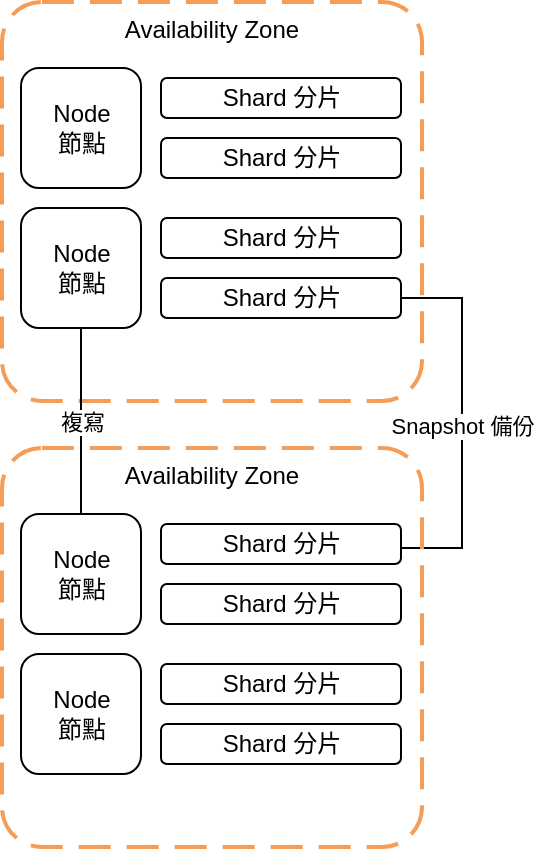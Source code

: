 <mxfile version="20.2.3" type="device"><diagram id="Ht1M8jgEwFfnCIfOTk4-" name="Page-1"><mxGraphModel dx="782" dy="539" grid="1" gridSize="10" guides="1" tooltips="1" connect="1" arrows="1" fold="1" page="1" pageScale="1" pageWidth="1169" pageHeight="827" math="0" shadow="0"><root><mxCell id="0"/><mxCell id="1" parent="0"/><mxCell id="FOXEX0rHd5SWP5_xNAB5-2" value="Availability Zone" style="rounded=1;arcSize=10;dashed=1;strokeColor=#F59D56;fillColor=none;gradientColor=none;dashPattern=8 4;strokeWidth=2;verticalAlign=top;" parent="1" vertex="1"><mxGeometry x="150" y="137" width="210" height="199.5" as="geometry"/></mxCell><mxCell id="FOXEX0rHd5SWP5_xNAB5-3" value="Node&lt;br&gt;節點" style="rounded=1;whiteSpace=wrap;html=1;" parent="1" vertex="1"><mxGeometry x="159.5" y="170" width="60" height="60" as="geometry"/></mxCell><mxCell id="FOXEX0rHd5SWP5_xNAB5-17" value="複寫" style="edgeStyle=orthogonalEdgeStyle;rounded=0;orthogonalLoop=1;jettySize=auto;html=1;entryX=0.5;entryY=0;entryDx=0;entryDy=0;endArrow=none;endFill=0;" parent="1" source="FOXEX0rHd5SWP5_xNAB5-4" target="FOXEX0rHd5SWP5_xNAB5-11" edge="1"><mxGeometry relative="1" as="geometry"/></mxCell><mxCell id="FOXEX0rHd5SWP5_xNAB5-4" value="Node&lt;br&gt;節點" style="rounded=1;whiteSpace=wrap;html=1;" parent="1" vertex="1"><mxGeometry x="159.5" y="240" width="60" height="60" as="geometry"/></mxCell><mxCell id="FOXEX0rHd5SWP5_xNAB5-5" value="Shard 分片" style="rounded=1;whiteSpace=wrap;html=1;" parent="1" vertex="1"><mxGeometry x="229.5" y="175" width="120" height="20" as="geometry"/></mxCell><mxCell id="FOXEX0rHd5SWP5_xNAB5-7" value="Shard 分片" style="rounded=1;whiteSpace=wrap;html=1;" parent="1" vertex="1"><mxGeometry x="229.5" y="205" width="120" height="20" as="geometry"/></mxCell><mxCell id="FOXEX0rHd5SWP5_xNAB5-8" value="Shard 分片" style="rounded=1;whiteSpace=wrap;html=1;" parent="1" vertex="1"><mxGeometry x="229.5" y="245" width="120" height="20" as="geometry"/></mxCell><mxCell id="FOXEX0rHd5SWP5_xNAB5-18" value="Snapshot 備份" style="edgeStyle=orthogonalEdgeStyle;rounded=0;orthogonalLoop=1;jettySize=auto;html=1;entryX=1;entryY=0.5;entryDx=0;entryDy=0;endArrow=none;endFill=0;" parent="1" source="FOXEX0rHd5SWP5_xNAB5-9" target="FOXEX0rHd5SWP5_xNAB5-13" edge="1"><mxGeometry relative="1" as="geometry"><Array as="points"><mxPoint x="380" y="285"/><mxPoint x="380" y="410"/><mxPoint x="350" y="410"/></Array></mxGeometry></mxCell><mxCell id="FOXEX0rHd5SWP5_xNAB5-9" value="Shard 分片" style="rounded=1;whiteSpace=wrap;html=1;" parent="1" vertex="1"><mxGeometry x="229.5" y="275" width="120" height="20" as="geometry"/></mxCell><mxCell id="FOXEX0rHd5SWP5_xNAB5-10" value="Availability Zone" style="rounded=1;arcSize=10;dashed=1;strokeColor=#F59D56;fillColor=none;gradientColor=none;dashPattern=8 4;strokeWidth=2;verticalAlign=top;" parent="1" vertex="1"><mxGeometry x="150" y="360" width="210" height="199.5" as="geometry"/></mxCell><mxCell id="FOXEX0rHd5SWP5_xNAB5-11" value="Node&lt;br&gt;節點" style="rounded=1;whiteSpace=wrap;html=1;" parent="1" vertex="1"><mxGeometry x="159.5" y="393" width="60" height="60" as="geometry"/></mxCell><mxCell id="FOXEX0rHd5SWP5_xNAB5-12" value="Node&lt;br&gt;節點" style="rounded=1;whiteSpace=wrap;html=1;" parent="1" vertex="1"><mxGeometry x="159.5" y="463" width="60" height="60" as="geometry"/></mxCell><mxCell id="FOXEX0rHd5SWP5_xNAB5-13" value="Shard 分片" style="rounded=1;whiteSpace=wrap;html=1;" parent="1" vertex="1"><mxGeometry x="229.5" y="398" width="120" height="20" as="geometry"/></mxCell><mxCell id="FOXEX0rHd5SWP5_xNAB5-14" value="Shard 分片" style="rounded=1;whiteSpace=wrap;html=1;" parent="1" vertex="1"><mxGeometry x="229.5" y="428" width="120" height="20" as="geometry"/></mxCell><mxCell id="FOXEX0rHd5SWP5_xNAB5-15" value="Shard 分片" style="rounded=1;whiteSpace=wrap;html=1;" parent="1" vertex="1"><mxGeometry x="229.5" y="468" width="120" height="20" as="geometry"/></mxCell><mxCell id="FOXEX0rHd5SWP5_xNAB5-16" value="Shard 分片" style="rounded=1;whiteSpace=wrap;html=1;" parent="1" vertex="1"><mxGeometry x="229.5" y="498" width="120" height="20" as="geometry"/></mxCell></root></mxGraphModel></diagram></mxfile>